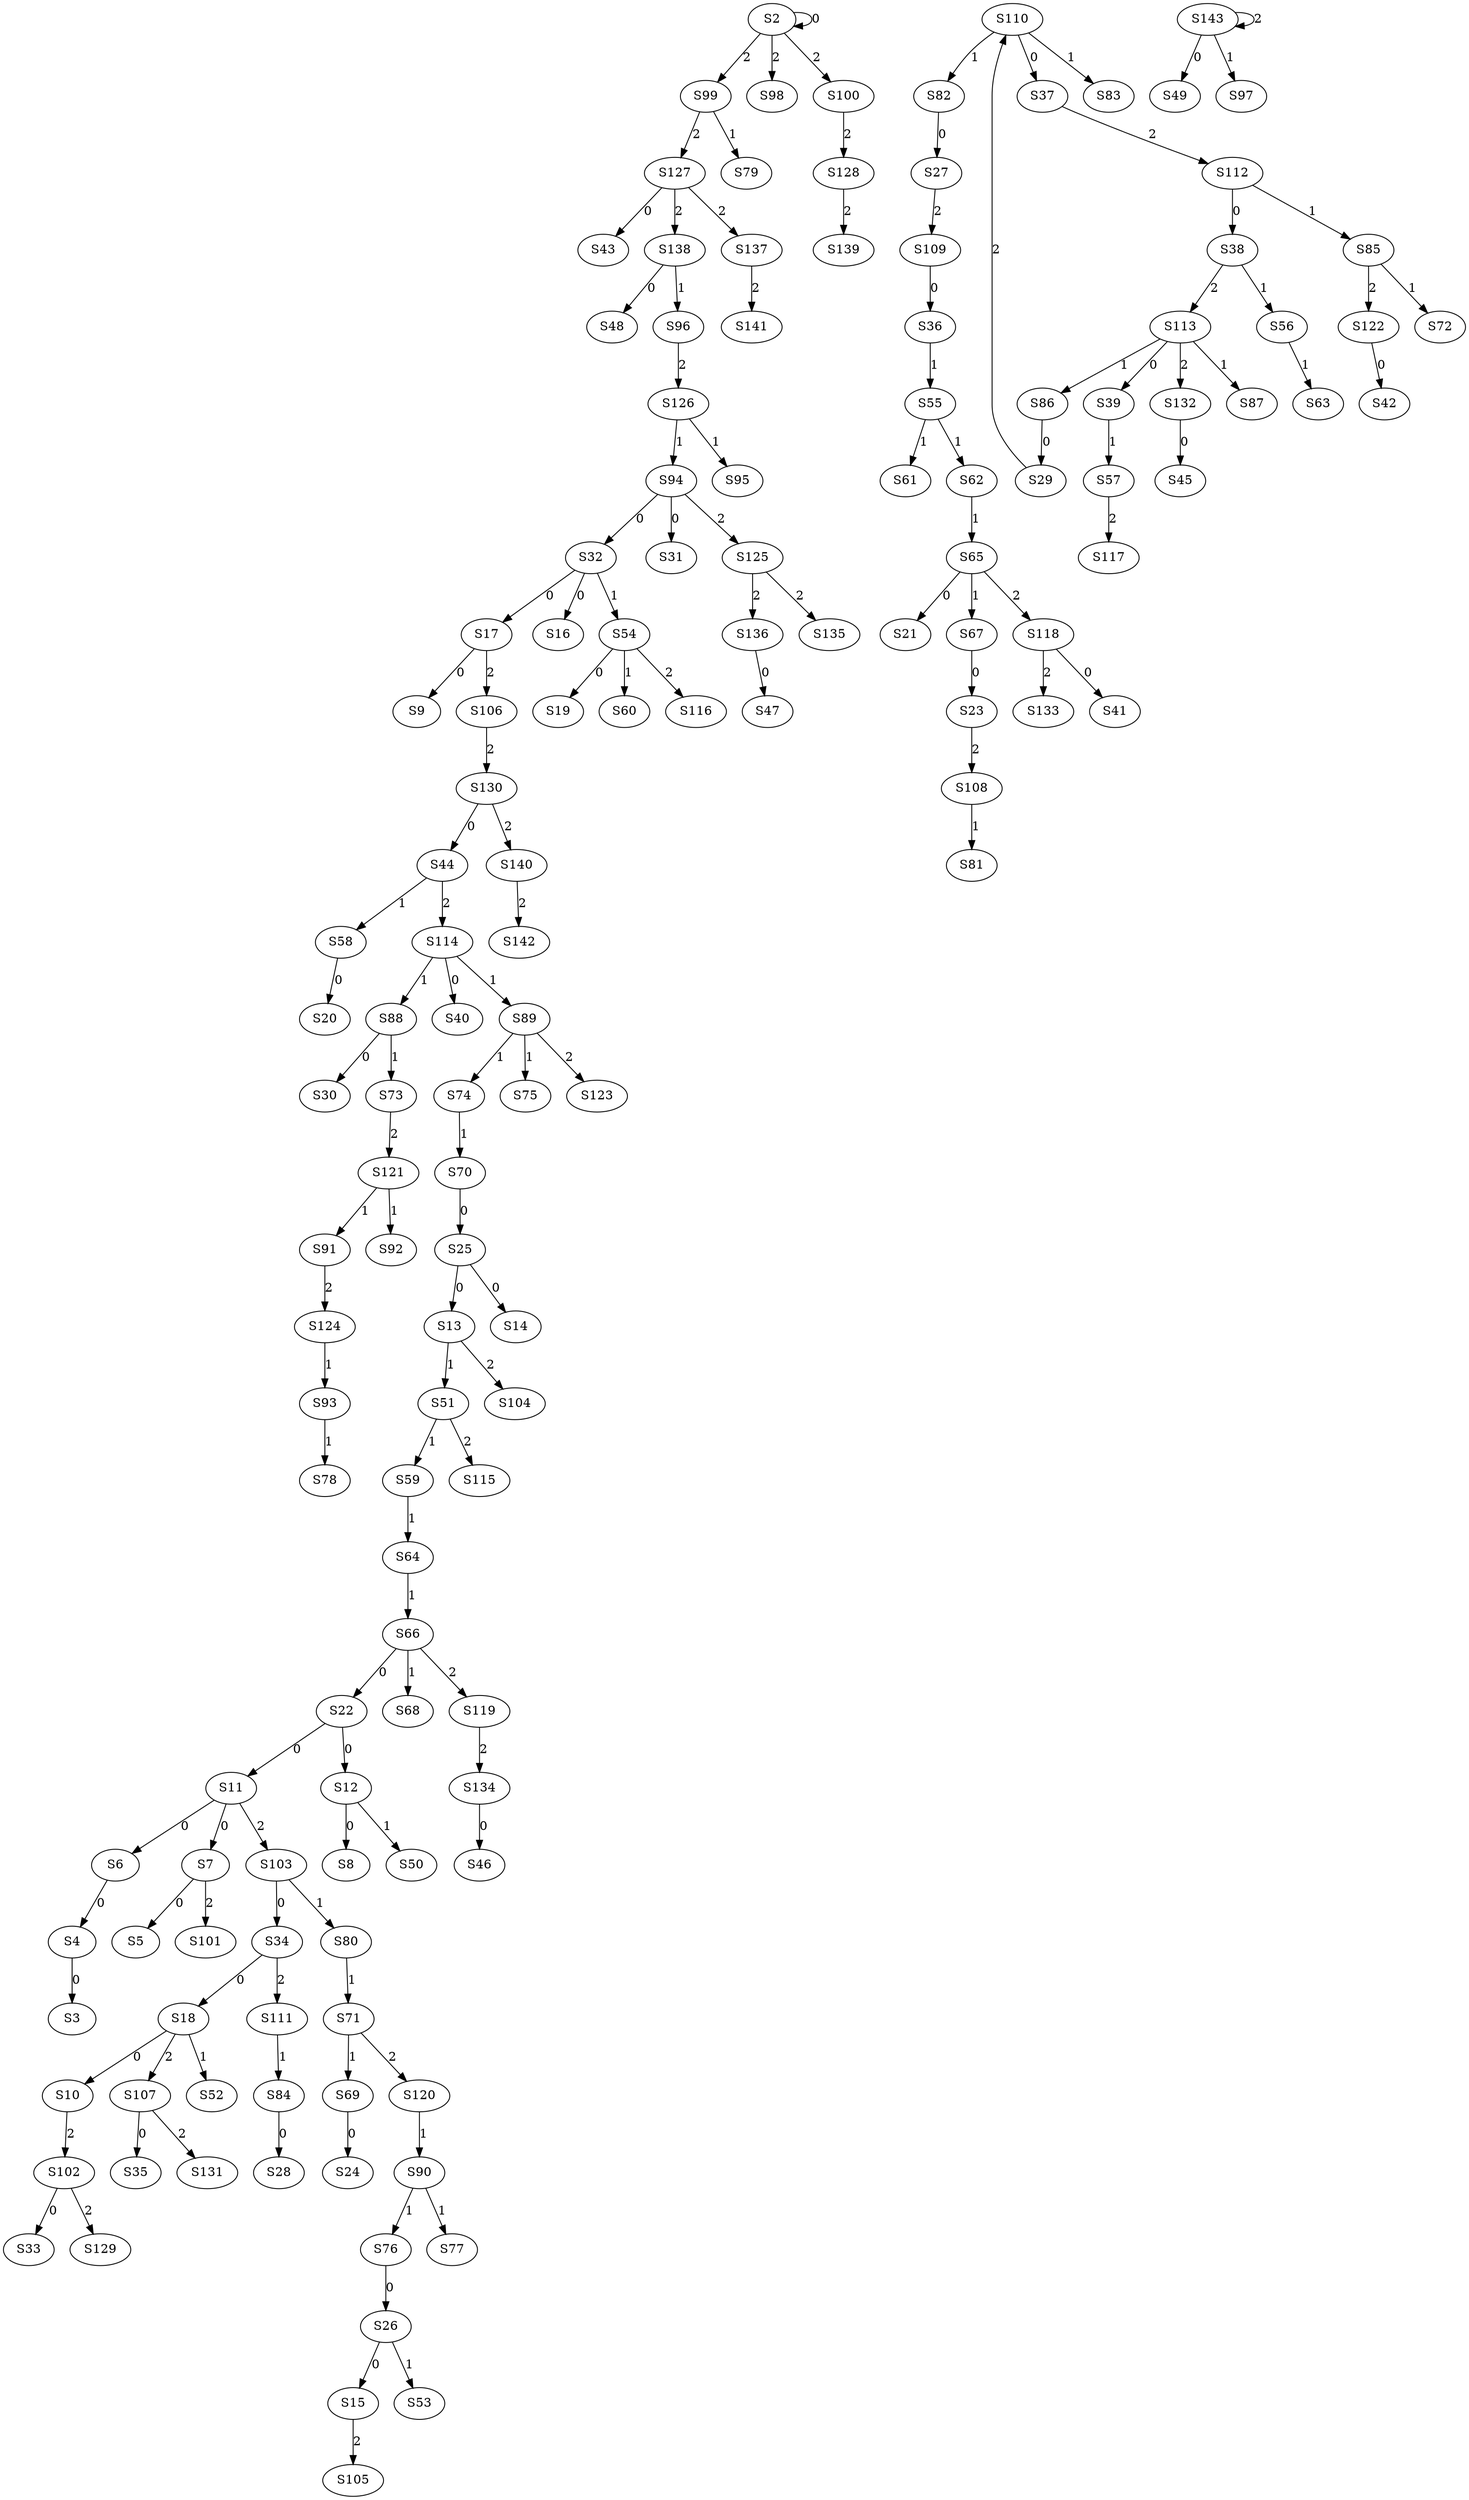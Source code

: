 strict digraph {
	S2 -> S2 [ label = 0 ];
	S4 -> S3 [ label = 0 ];
	S6 -> S4 [ label = 0 ];
	S7 -> S5 [ label = 0 ];
	S11 -> S6 [ label = 0 ];
	S11 -> S7 [ label = 0 ];
	S12 -> S8 [ label = 0 ];
	S17 -> S9 [ label = 0 ];
	S18 -> S10 [ label = 0 ];
	S22 -> S11 [ label = 0 ];
	S22 -> S12 [ label = 0 ];
	S25 -> S13 [ label = 0 ];
	S25 -> S14 [ label = 0 ];
	S26 -> S15 [ label = 0 ];
	S32 -> S16 [ label = 0 ];
	S32 -> S17 [ label = 0 ];
	S34 -> S18 [ label = 0 ];
	S54 -> S19 [ label = 0 ];
	S58 -> S20 [ label = 0 ];
	S65 -> S21 [ label = 0 ];
	S66 -> S22 [ label = 0 ];
	S67 -> S23 [ label = 0 ];
	S69 -> S24 [ label = 0 ];
	S70 -> S25 [ label = 0 ];
	S76 -> S26 [ label = 0 ];
	S82 -> S27 [ label = 0 ];
	S84 -> S28 [ label = 0 ];
	S86 -> S29 [ label = 0 ];
	S88 -> S30 [ label = 0 ];
	S94 -> S31 [ label = 0 ];
	S94 -> S32 [ label = 0 ];
	S102 -> S33 [ label = 0 ];
	S103 -> S34 [ label = 0 ];
	S107 -> S35 [ label = 0 ];
	S109 -> S36 [ label = 0 ];
	S110 -> S37 [ label = 0 ];
	S112 -> S38 [ label = 0 ];
	S113 -> S39 [ label = 0 ];
	S114 -> S40 [ label = 0 ];
	S118 -> S41 [ label = 0 ];
	S122 -> S42 [ label = 0 ];
	S127 -> S43 [ label = 0 ];
	S130 -> S44 [ label = 0 ];
	S132 -> S45 [ label = 0 ];
	S134 -> S46 [ label = 0 ];
	S136 -> S47 [ label = 0 ];
	S138 -> S48 [ label = 0 ];
	S143 -> S49 [ label = 0 ];
	S12 -> S50 [ label = 1 ];
	S13 -> S51 [ label = 1 ];
	S18 -> S52 [ label = 1 ];
	S26 -> S53 [ label = 1 ];
	S32 -> S54 [ label = 1 ];
	S36 -> S55 [ label = 1 ];
	S38 -> S56 [ label = 1 ];
	S39 -> S57 [ label = 1 ];
	S44 -> S58 [ label = 1 ];
	S51 -> S59 [ label = 1 ];
	S54 -> S60 [ label = 1 ];
	S55 -> S61 [ label = 1 ];
	S55 -> S62 [ label = 1 ];
	S56 -> S63 [ label = 1 ];
	S59 -> S64 [ label = 1 ];
	S62 -> S65 [ label = 1 ];
	S64 -> S66 [ label = 1 ];
	S65 -> S67 [ label = 1 ];
	S66 -> S68 [ label = 1 ];
	S71 -> S69 [ label = 1 ];
	S74 -> S70 [ label = 1 ];
	S80 -> S71 [ label = 1 ];
	S85 -> S72 [ label = 1 ];
	S88 -> S73 [ label = 1 ];
	S89 -> S74 [ label = 1 ];
	S89 -> S75 [ label = 1 ];
	S90 -> S76 [ label = 1 ];
	S90 -> S77 [ label = 1 ];
	S93 -> S78 [ label = 1 ];
	S99 -> S79 [ label = 1 ];
	S103 -> S80 [ label = 1 ];
	S108 -> S81 [ label = 1 ];
	S110 -> S82 [ label = 1 ];
	S110 -> S83 [ label = 1 ];
	S111 -> S84 [ label = 1 ];
	S112 -> S85 [ label = 1 ];
	S113 -> S86 [ label = 1 ];
	S113 -> S87 [ label = 1 ];
	S114 -> S88 [ label = 1 ];
	S114 -> S89 [ label = 1 ];
	S120 -> S90 [ label = 1 ];
	S121 -> S91 [ label = 1 ];
	S121 -> S92 [ label = 1 ];
	S124 -> S93 [ label = 1 ];
	S126 -> S94 [ label = 1 ];
	S126 -> S95 [ label = 1 ];
	S138 -> S96 [ label = 1 ];
	S143 -> S97 [ label = 1 ];
	S2 -> S98 [ label = 2 ];
	S2 -> S99 [ label = 2 ];
	S2 -> S100 [ label = 2 ];
	S7 -> S101 [ label = 2 ];
	S10 -> S102 [ label = 2 ];
	S11 -> S103 [ label = 2 ];
	S13 -> S104 [ label = 2 ];
	S15 -> S105 [ label = 2 ];
	S17 -> S106 [ label = 2 ];
	S18 -> S107 [ label = 2 ];
	S23 -> S108 [ label = 2 ];
	S27 -> S109 [ label = 2 ];
	S29 -> S110 [ label = 2 ];
	S34 -> S111 [ label = 2 ];
	S37 -> S112 [ label = 2 ];
	S38 -> S113 [ label = 2 ];
	S44 -> S114 [ label = 2 ];
	S51 -> S115 [ label = 2 ];
	S54 -> S116 [ label = 2 ];
	S57 -> S117 [ label = 2 ];
	S65 -> S118 [ label = 2 ];
	S66 -> S119 [ label = 2 ];
	S71 -> S120 [ label = 2 ];
	S73 -> S121 [ label = 2 ];
	S85 -> S122 [ label = 2 ];
	S89 -> S123 [ label = 2 ];
	S91 -> S124 [ label = 2 ];
	S94 -> S125 [ label = 2 ];
	S96 -> S126 [ label = 2 ];
	S99 -> S127 [ label = 2 ];
	S100 -> S128 [ label = 2 ];
	S102 -> S129 [ label = 2 ];
	S106 -> S130 [ label = 2 ];
	S107 -> S131 [ label = 2 ];
	S113 -> S132 [ label = 2 ];
	S118 -> S133 [ label = 2 ];
	S119 -> S134 [ label = 2 ];
	S125 -> S135 [ label = 2 ];
	S125 -> S136 [ label = 2 ];
	S127 -> S137 [ label = 2 ];
	S127 -> S138 [ label = 2 ];
	S128 -> S139 [ label = 2 ];
	S130 -> S140 [ label = 2 ];
	S137 -> S141 [ label = 2 ];
	S140 -> S142 [ label = 2 ];
	S143 -> S143 [ label = 2 ];
}
